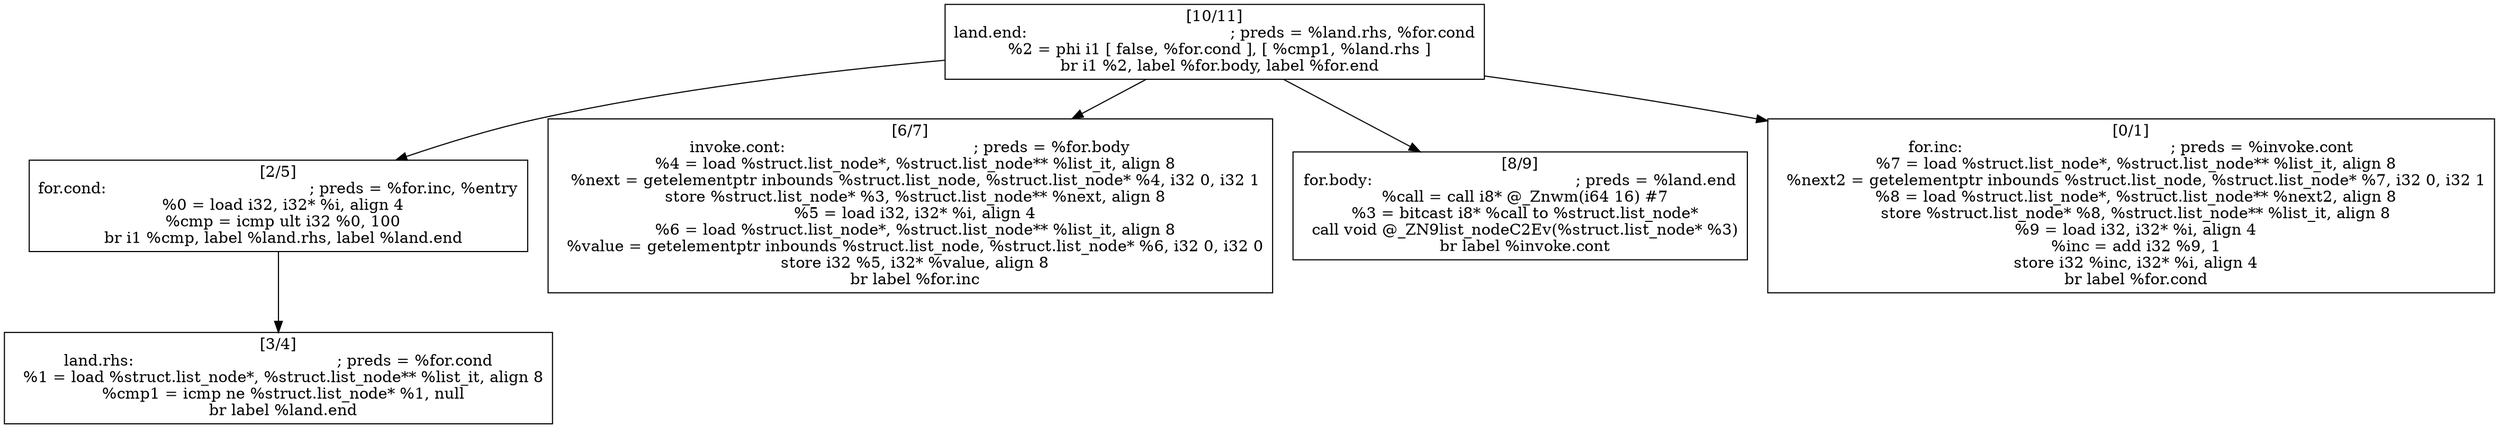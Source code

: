 
digraph G {


node62 [label="[2/5]
for.cond:                                         ; preds = %for.inc, %entry
  %0 = load i32, i32* %i, align 4
  %cmp = icmp ult i32 %0, 100
  br i1 %cmp, label %land.rhs, label %land.end
",shape=rectangle ]
node60 [label="[3/4]
land.rhs:                                         ; preds = %for.cond
  %1 = load %struct.list_node*, %struct.list_node** %list_it, align 8
  %cmp1 = icmp ne %struct.list_node* %1, null
  br label %land.end
",shape=rectangle ]
node59 [label="[6/7]
invoke.cont:                                      ; preds = %for.body
  %4 = load %struct.list_node*, %struct.list_node** %list_it, align 8
  %next = getelementptr inbounds %struct.list_node, %struct.list_node* %4, i32 0, i32 1
  store %struct.list_node* %3, %struct.list_node** %next, align 8
  %5 = load i32, i32* %i, align 4
  %6 = load %struct.list_node*, %struct.list_node** %list_it, align 8
  %value = getelementptr inbounds %struct.list_node, %struct.list_node* %6, i32 0, i32 0
  store i32 %5, i32* %value, align 8
  br label %for.inc
",shape=rectangle ]
node57 [label="[8/9]
for.body:                                         ; preds = %land.end
  %call = call i8* @_Znwm(i64 16) #7
  %3 = bitcast i8* %call to %struct.list_node*
  call void @_ZN9list_nodeC2Ev(%struct.list_node* %3)
  br label %invoke.cont
",shape=rectangle ]
node61 [label="[0/1]
for.inc:                                          ; preds = %invoke.cont
  %7 = load %struct.list_node*, %struct.list_node** %list_it, align 8
  %next2 = getelementptr inbounds %struct.list_node, %struct.list_node* %7, i32 0, i32 1
  %8 = load %struct.list_node*, %struct.list_node** %next2, align 8
  store %struct.list_node* %8, %struct.list_node** %list_it, align 8
  %9 = load i32, i32* %i, align 4
  %inc = add i32 %9, 1
  store i32 %inc, i32* %i, align 4
  br label %for.cond
",shape=rectangle ]
node58 [label="[10/11]
land.end:                                         ; preds = %land.rhs, %for.cond
  %2 = phi i1 [ false, %for.cond ], [ %cmp1, %land.rhs ]
  br i1 %2, label %for.body, label %for.end
",shape=rectangle ]

node58->node59 [ ]
node58->node61 [ ]
node58->node57 [ ]
node58->node62 [ ]
node62->node60 [ ]


}
